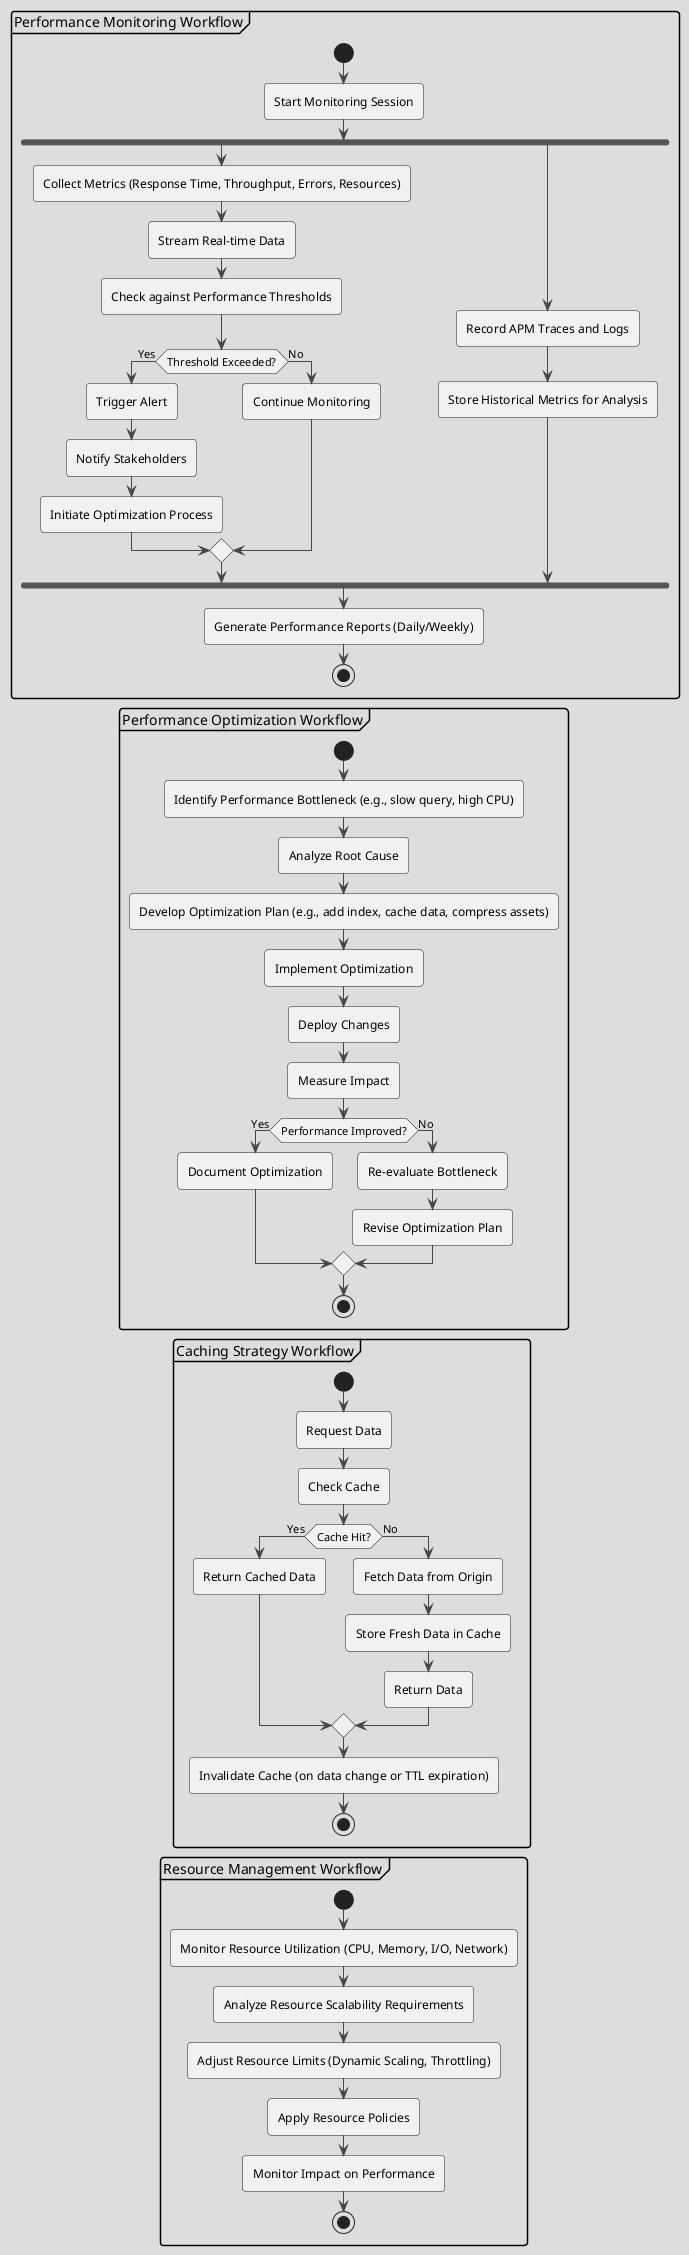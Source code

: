 @startuml
!theme toy

partition "Performance Monitoring Workflow" {
    start
    :Start Monitoring Session;
    fork
        :Collect Metrics (Response Time, Throughput, Errors, Resources);
        :Stream Real-time Data;
        :Check against Performance Thresholds;
        if (Threshold Exceeded?) then (Yes)
            :Trigger Alert;
            :Notify Stakeholders;
            :Initiate Optimization Process;
        else (No)
            :Continue Monitoring;
        endif
    fork again
        :Record APM Traces and Logs;
        :Store Historical Metrics for Analysis;
    end fork
    :Generate Performance Reports (Daily/Weekly);
    stop
}

partition "Performance Optimization Workflow" {
    start
    :Identify Performance Bottleneck (e.g., slow query, high CPU);
    :Analyze Root Cause;
    :Develop Optimization Plan (e.g., add index, cache data, compress assets);
    :Implement Optimization;
    :Deploy Changes;
    :Measure Impact;
    if (Performance Improved?) then (Yes)
        :Document Optimization;
    else (No)
        :Re-evaluate Bottleneck;
        :Revise Optimization Plan;
    endif
    stop
}

partition "Caching Strategy Workflow" {
    start
    :Request Data;
    :Check Cache;
    if (Cache Hit?) then (Yes)
        :Return Cached Data;
    else (No)
        :Fetch Data from Origin;
        :Store Fresh Data in Cache;
        :Return Data;
    endif
    :Invalidate Cache (on data change or TTL expiration);
    stop
}

partition "Resource Management Workflow" {
    start
    :Monitor Resource Utilization (CPU, Memory, I/O, Network);
    :Analyze Resource Scalability Requirements;
    :Adjust Resource Limits (Dynamic Scaling, Throttling);
    :Apply Resource Policies;
    :Monitor Impact on Performance;
    stop
}

@enduml
